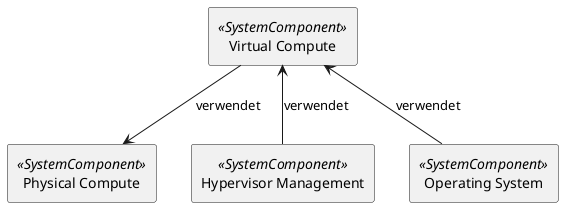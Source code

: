 @startuml

skinparam monochrome true
skinparam componentStyle uml2




show stereotype

rectangle Virtual__F_Compute as "Virtual Compute" <<SystemComponent>> {
}

rectangle Physical__F_Compute as "Physical Compute" <<SystemComponent>> {
}
rectangle Hypervisor__F_Management as "Hypervisor Management" <<SystemComponent>> {
}
rectangle Operating__F_System as "Operating System" <<SystemComponent>> {
}
Virtual__F_Compute -down-> Physical__F_Compute : verwendet 
Hypervisor__F_Management -up-> Virtual__F_Compute : verwendet
Operating__F_System -up-> Virtual__F_Compute : verwendet

' Begin Protected Region [[layouting]]

' End Protected Region   [[layouting]]
@enduml
' Actifsource ID=[dc5bfacd-eaac-11e8-88d3-bfc6b992bdec,12e3acb7-0e1a-11e9-8b4c-f9aec93d8b56,Hash]
